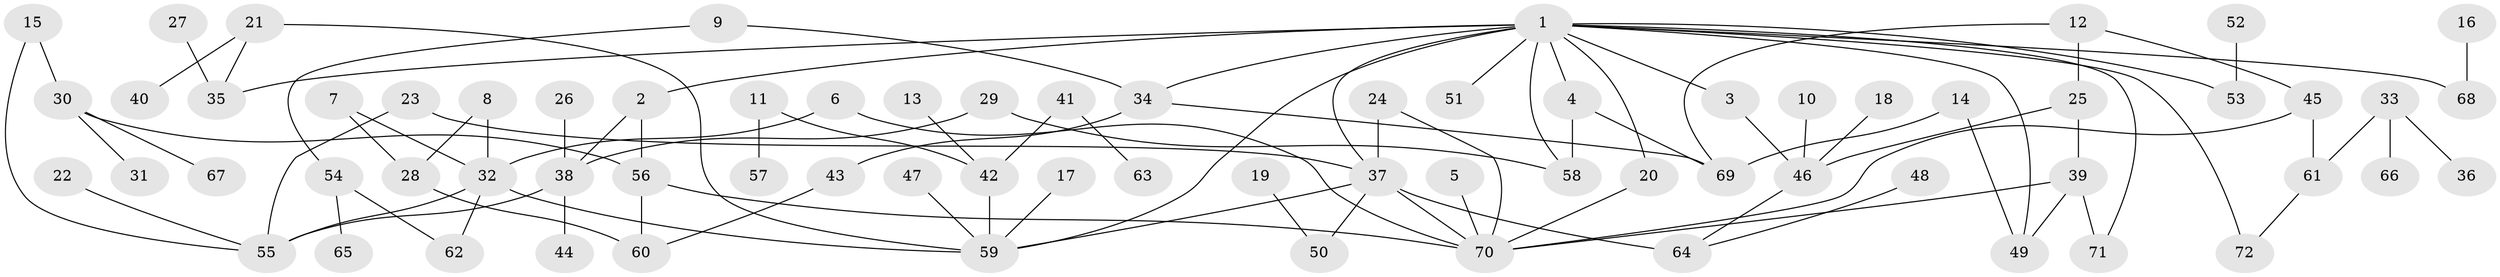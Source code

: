 // original degree distribution, {8: 0.006993006993006993, 9: 0.013986013986013986, 3: 0.13986013986013987, 5: 0.06293706293706294, 4: 0.07692307692307693, 2: 0.3076923076923077, 7: 0.013986013986013986, 6: 0.006993006993006993, 1: 0.3706293706293706}
// Generated by graph-tools (version 1.1) at 2025/25/03/09/25 03:25:33]
// undirected, 72 vertices, 95 edges
graph export_dot {
graph [start="1"]
  node [color=gray90,style=filled];
  1;
  2;
  3;
  4;
  5;
  6;
  7;
  8;
  9;
  10;
  11;
  12;
  13;
  14;
  15;
  16;
  17;
  18;
  19;
  20;
  21;
  22;
  23;
  24;
  25;
  26;
  27;
  28;
  29;
  30;
  31;
  32;
  33;
  34;
  35;
  36;
  37;
  38;
  39;
  40;
  41;
  42;
  43;
  44;
  45;
  46;
  47;
  48;
  49;
  50;
  51;
  52;
  53;
  54;
  55;
  56;
  57;
  58;
  59;
  60;
  61;
  62;
  63;
  64;
  65;
  66;
  67;
  68;
  69;
  70;
  71;
  72;
  1 -- 2 [weight=1.0];
  1 -- 3 [weight=1.0];
  1 -- 4 [weight=1.0];
  1 -- 20 [weight=1.0];
  1 -- 34 [weight=1.0];
  1 -- 35 [weight=1.0];
  1 -- 37 [weight=2.0];
  1 -- 49 [weight=1.0];
  1 -- 51 [weight=1.0];
  1 -- 53 [weight=1.0];
  1 -- 58 [weight=1.0];
  1 -- 59 [weight=1.0];
  1 -- 68 [weight=1.0];
  1 -- 71 [weight=1.0];
  1 -- 72 [weight=1.0];
  2 -- 38 [weight=1.0];
  2 -- 56 [weight=1.0];
  3 -- 46 [weight=1.0];
  4 -- 58 [weight=1.0];
  4 -- 69 [weight=1.0];
  5 -- 70 [weight=1.0];
  6 -- 32 [weight=1.0];
  6 -- 70 [weight=1.0];
  7 -- 28 [weight=1.0];
  7 -- 32 [weight=1.0];
  8 -- 28 [weight=1.0];
  8 -- 32 [weight=1.0];
  9 -- 34 [weight=1.0];
  9 -- 54 [weight=1.0];
  10 -- 46 [weight=1.0];
  11 -- 42 [weight=1.0];
  11 -- 57 [weight=1.0];
  12 -- 25 [weight=1.0];
  12 -- 45 [weight=1.0];
  12 -- 69 [weight=1.0];
  13 -- 42 [weight=1.0];
  14 -- 49 [weight=1.0];
  14 -- 69 [weight=1.0];
  15 -- 30 [weight=1.0];
  15 -- 55 [weight=1.0];
  16 -- 68 [weight=1.0];
  17 -- 59 [weight=1.0];
  18 -- 46 [weight=1.0];
  19 -- 50 [weight=1.0];
  20 -- 70 [weight=1.0];
  21 -- 35 [weight=1.0];
  21 -- 40 [weight=1.0];
  21 -- 59 [weight=1.0];
  22 -- 55 [weight=1.0];
  23 -- 37 [weight=1.0];
  23 -- 55 [weight=1.0];
  24 -- 37 [weight=1.0];
  24 -- 70 [weight=1.0];
  25 -- 39 [weight=1.0];
  25 -- 46 [weight=1.0];
  26 -- 38 [weight=1.0];
  27 -- 35 [weight=1.0];
  28 -- 60 [weight=1.0];
  29 -- 38 [weight=1.0];
  29 -- 58 [weight=1.0];
  30 -- 31 [weight=1.0];
  30 -- 56 [weight=1.0];
  30 -- 67 [weight=1.0];
  32 -- 55 [weight=1.0];
  32 -- 59 [weight=1.0];
  32 -- 62 [weight=1.0];
  33 -- 36 [weight=1.0];
  33 -- 61 [weight=1.0];
  33 -- 66 [weight=1.0];
  34 -- 43 [weight=1.0];
  34 -- 69 [weight=1.0];
  37 -- 50 [weight=1.0];
  37 -- 59 [weight=1.0];
  37 -- 64 [weight=2.0];
  37 -- 70 [weight=1.0];
  38 -- 44 [weight=1.0];
  38 -- 55 [weight=1.0];
  39 -- 49 [weight=1.0];
  39 -- 70 [weight=1.0];
  39 -- 71 [weight=1.0];
  41 -- 42 [weight=1.0];
  41 -- 63 [weight=1.0];
  42 -- 59 [weight=1.0];
  43 -- 60 [weight=1.0];
  45 -- 61 [weight=1.0];
  45 -- 70 [weight=1.0];
  46 -- 64 [weight=1.0];
  47 -- 59 [weight=1.0];
  48 -- 64 [weight=1.0];
  52 -- 53 [weight=1.0];
  54 -- 62 [weight=1.0];
  54 -- 65 [weight=1.0];
  56 -- 60 [weight=1.0];
  56 -- 70 [weight=1.0];
  61 -- 72 [weight=1.0];
}
